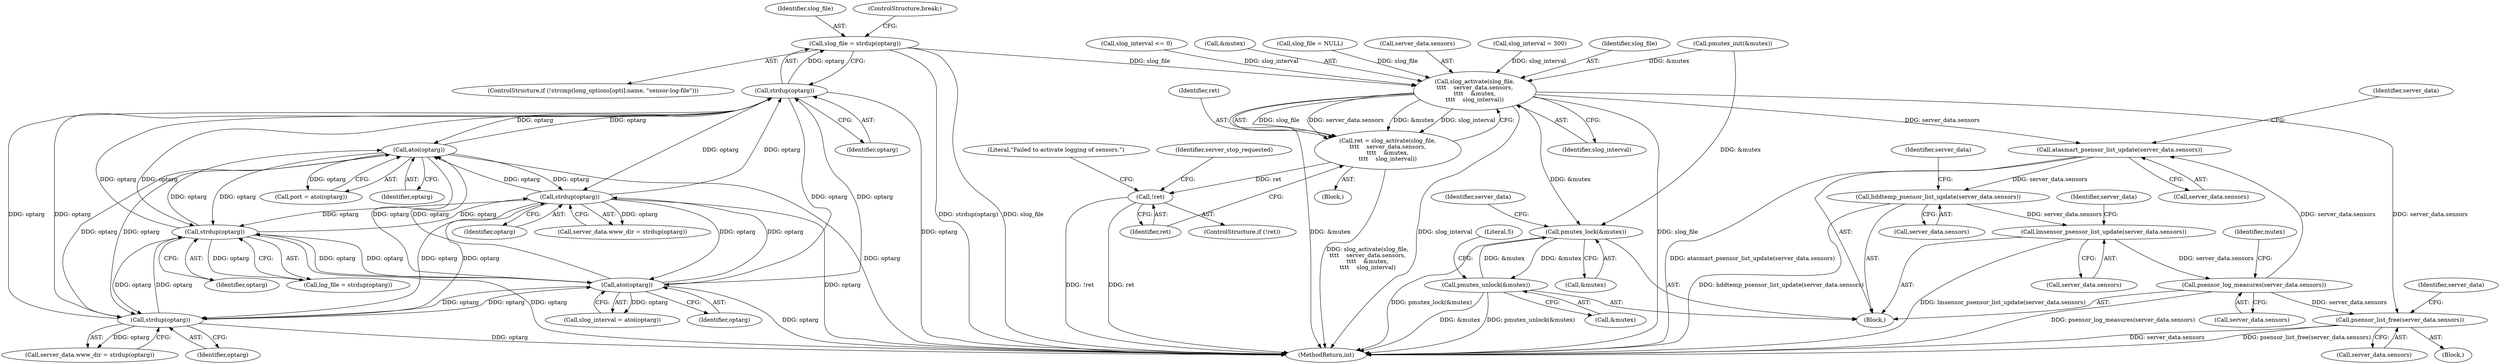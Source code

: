 digraph "1_wpitchoune_8b10426dcc0246c1712a99460dd470dcb1cc4d9c_0@API" {
"1000226" [label="(Call,slog_file = strdup(optarg))"];
"1000228" [label="(Call,strdup(optarg))"];
"1000186" [label="(Call,atoi(optarg))"];
"1000178" [label="(Call,strdup(optarg))"];
"1000213" [label="(Call,strdup(optarg))"];
"1000242" [label="(Call,atoi(optarg))"];
"1000201" [label="(Call,strdup(optarg))"];
"1000341" [label="(Call,slog_activate(slog_file,\n\t\t\t\t    server_data.sensors,\n\t\t\t\t    &mutex,\n\t\t\t\t    slog_interval))"];
"1000339" [label="(Call,ret = slog_activate(slog_file,\n\t\t\t\t    server_data.sensors,\n\t\t\t\t    &mutex,\n\t\t\t\t    slog_interval))"];
"1000350" [label="(Call,!ret)"];
"1000359" [label="(Call,pmutex_lock(&mutex))"];
"1000387" [label="(Call,pmutex_unlock(&mutex))"];
"1000371" [label="(Call,atasmart_psensor_list_update(server_data.sensors))"];
"1000375" [label="(Call,hddtemp_psensor_list_update(server_data.sensors))"];
"1000379" [label="(Call,lmsensor_psensor_list_update(server_data.sensors))"];
"1000383" [label="(Call,psensor_log_measures(server_data.sensors))"];
"1000395" [label="(Call,psensor_list_free(server_data.sensors))"];
"1000349" [label="(ControlStructure,if (!ret))"];
"1000372" [label="(Call,server_data.sensors)"];
"1000383" [label="(Call,psensor_log_measures(server_data.sensors))"];
"1000375" [label="(Call,hddtemp_psensor_list_update(server_data.sensors))"];
"1000358" [label="(Block,)"];
"1000240" [label="(Call,slog_interval = atoi(optarg))"];
"1000331" [label="(Block,)"];
"1000377" [label="(Identifier,server_data)"];
"1000388" [label="(Call,&mutex)"];
"1000174" [label="(Call,server_data.www_dir = strdup(optarg))"];
"1000354" [label="(Literal,\"Failed to activate logging of sensors.\")"];
"1000385" [label="(Identifier,server_data)"];
"1000187" [label="(Identifier,optarg)"];
"1000333" [label="(Call,slog_interval <= 0)"];
"1000381" [label="(Identifier,server_data)"];
"1000371" [label="(Call,atasmart_psensor_list_update(server_data.sensors))"];
"1000178" [label="(Call,strdup(optarg))"];
"1000389" [label="(Identifier,mutex)"];
"1000346" [label="(Call,&mutex)"];
"1000359" [label="(Call,pmutex_lock(&mutex))"];
"1000184" [label="(Call,port = atoi(optarg))"];
"1000401" [label="(Identifier,server_data)"];
"1000186" [label="(Call,atoi(optarg))"];
"1000142" [label="(Call,slog_file = NULL)"];
"1000343" [label="(Call,server_data.sensors)"];
"1000214" [label="(Identifier,optarg)"];
"1000340" [label="(Identifier,ret)"];
"1000379" [label="(Call,lmsensor_psensor_list_update(server_data.sensors))"];
"1000380" [label="(Call,server_data.sensors)"];
"1000348" [label="(Identifier,slog_interval)"];
"1000384" [label="(Call,server_data.sensors)"];
"1000387" [label="(Call,pmutex_unlock(&mutex))"];
"1000226" [label="(Call,slog_file = strdup(optarg))"];
"1000229" [label="(Identifier,optarg)"];
"1000228" [label="(Call,strdup(optarg))"];
"1000341" [label="(Call,slog_activate(slog_file,\n\t\t\t\t    server_data.sensors,\n\t\t\t\t    &mutex,\n\t\t\t\t    slog_interval))"];
"1000336" [label="(Call,slog_interval = 300)"];
"1000360" [label="(Call,&mutex)"];
"1000202" [label="(Identifier,optarg)"];
"1000217" [label="(ControlStructure,if (!strcmp(long_options[opti].name, \"sensor-log-file\")))"];
"1000350" [label="(Call,!ret)"];
"1000227" [label="(Identifier,slog_file)"];
"1000283" [label="(Call,pmutex_init(&mutex))"];
"1000211" [label="(Call,log_file = strdup(optarg))"];
"1000104" [label="(Block,)"];
"1000396" [label="(Call,server_data.sensors)"];
"1000395" [label="(Call,psensor_list_free(server_data.sensors))"];
"1000417" [label="(MethodReturn,int)"];
"1000342" [label="(Identifier,slog_file)"];
"1000243" [label="(Identifier,optarg)"];
"1000365" [label="(Identifier,server_data)"];
"1000201" [label="(Call,strdup(optarg))"];
"1000179" [label="(Identifier,optarg)"];
"1000357" [label="(Identifier,server_stop_requested)"];
"1000391" [label="(Literal,5)"];
"1000339" [label="(Call,ret = slog_activate(slog_file,\n\t\t\t\t    server_data.sensors,\n\t\t\t\t    &mutex,\n\t\t\t\t    slog_interval))"];
"1000242" [label="(Call,atoi(optarg))"];
"1000197" [label="(Call,server_data.www_dir = strdup(optarg))"];
"1000213" [label="(Call,strdup(optarg))"];
"1000244" [label="(ControlStructure,break;)"];
"1000376" [label="(Call,server_data.sensors)"];
"1000351" [label="(Identifier,ret)"];
"1000226" -> "1000217"  [label="AST: "];
"1000226" -> "1000228"  [label="CFG: "];
"1000227" -> "1000226"  [label="AST: "];
"1000228" -> "1000226"  [label="AST: "];
"1000244" -> "1000226"  [label="CFG: "];
"1000226" -> "1000417"  [label="DDG: slog_file"];
"1000226" -> "1000417"  [label="DDG: strdup(optarg)"];
"1000228" -> "1000226"  [label="DDG: optarg"];
"1000226" -> "1000341"  [label="DDG: slog_file"];
"1000228" -> "1000229"  [label="CFG: "];
"1000229" -> "1000228"  [label="AST: "];
"1000228" -> "1000417"  [label="DDG: optarg"];
"1000228" -> "1000178"  [label="DDG: optarg"];
"1000228" -> "1000186"  [label="DDG: optarg"];
"1000228" -> "1000201"  [label="DDG: optarg"];
"1000228" -> "1000213"  [label="DDG: optarg"];
"1000186" -> "1000228"  [label="DDG: optarg"];
"1000178" -> "1000228"  [label="DDG: optarg"];
"1000213" -> "1000228"  [label="DDG: optarg"];
"1000242" -> "1000228"  [label="DDG: optarg"];
"1000201" -> "1000228"  [label="DDG: optarg"];
"1000228" -> "1000242"  [label="DDG: optarg"];
"1000186" -> "1000184"  [label="AST: "];
"1000186" -> "1000187"  [label="CFG: "];
"1000187" -> "1000186"  [label="AST: "];
"1000184" -> "1000186"  [label="CFG: "];
"1000186" -> "1000417"  [label="DDG: optarg"];
"1000186" -> "1000178"  [label="DDG: optarg"];
"1000186" -> "1000184"  [label="DDG: optarg"];
"1000178" -> "1000186"  [label="DDG: optarg"];
"1000213" -> "1000186"  [label="DDG: optarg"];
"1000242" -> "1000186"  [label="DDG: optarg"];
"1000201" -> "1000186"  [label="DDG: optarg"];
"1000186" -> "1000201"  [label="DDG: optarg"];
"1000186" -> "1000213"  [label="DDG: optarg"];
"1000186" -> "1000242"  [label="DDG: optarg"];
"1000178" -> "1000174"  [label="AST: "];
"1000178" -> "1000179"  [label="CFG: "];
"1000179" -> "1000178"  [label="AST: "];
"1000174" -> "1000178"  [label="CFG: "];
"1000178" -> "1000417"  [label="DDG: optarg"];
"1000178" -> "1000174"  [label="DDG: optarg"];
"1000213" -> "1000178"  [label="DDG: optarg"];
"1000242" -> "1000178"  [label="DDG: optarg"];
"1000201" -> "1000178"  [label="DDG: optarg"];
"1000178" -> "1000201"  [label="DDG: optarg"];
"1000178" -> "1000213"  [label="DDG: optarg"];
"1000178" -> "1000242"  [label="DDG: optarg"];
"1000213" -> "1000211"  [label="AST: "];
"1000213" -> "1000214"  [label="CFG: "];
"1000214" -> "1000213"  [label="AST: "];
"1000211" -> "1000213"  [label="CFG: "];
"1000213" -> "1000417"  [label="DDG: optarg"];
"1000213" -> "1000201"  [label="DDG: optarg"];
"1000213" -> "1000211"  [label="DDG: optarg"];
"1000242" -> "1000213"  [label="DDG: optarg"];
"1000201" -> "1000213"  [label="DDG: optarg"];
"1000213" -> "1000242"  [label="DDG: optarg"];
"1000242" -> "1000240"  [label="AST: "];
"1000242" -> "1000243"  [label="CFG: "];
"1000243" -> "1000242"  [label="AST: "];
"1000240" -> "1000242"  [label="CFG: "];
"1000242" -> "1000417"  [label="DDG: optarg"];
"1000242" -> "1000201"  [label="DDG: optarg"];
"1000242" -> "1000240"  [label="DDG: optarg"];
"1000201" -> "1000242"  [label="DDG: optarg"];
"1000201" -> "1000197"  [label="AST: "];
"1000201" -> "1000202"  [label="CFG: "];
"1000202" -> "1000201"  [label="AST: "];
"1000197" -> "1000201"  [label="CFG: "];
"1000201" -> "1000417"  [label="DDG: optarg"];
"1000201" -> "1000197"  [label="DDG: optarg"];
"1000341" -> "1000339"  [label="AST: "];
"1000341" -> "1000348"  [label="CFG: "];
"1000342" -> "1000341"  [label="AST: "];
"1000343" -> "1000341"  [label="AST: "];
"1000346" -> "1000341"  [label="AST: "];
"1000348" -> "1000341"  [label="AST: "];
"1000339" -> "1000341"  [label="CFG: "];
"1000341" -> "1000417"  [label="DDG: slog_interval"];
"1000341" -> "1000417"  [label="DDG: slog_file"];
"1000341" -> "1000417"  [label="DDG: &mutex"];
"1000341" -> "1000339"  [label="DDG: slog_file"];
"1000341" -> "1000339"  [label="DDG: server_data.sensors"];
"1000341" -> "1000339"  [label="DDG: &mutex"];
"1000341" -> "1000339"  [label="DDG: slog_interval"];
"1000142" -> "1000341"  [label="DDG: slog_file"];
"1000283" -> "1000341"  [label="DDG: &mutex"];
"1000333" -> "1000341"  [label="DDG: slog_interval"];
"1000336" -> "1000341"  [label="DDG: slog_interval"];
"1000341" -> "1000359"  [label="DDG: &mutex"];
"1000341" -> "1000371"  [label="DDG: server_data.sensors"];
"1000341" -> "1000395"  [label="DDG: server_data.sensors"];
"1000339" -> "1000331"  [label="AST: "];
"1000340" -> "1000339"  [label="AST: "];
"1000351" -> "1000339"  [label="CFG: "];
"1000339" -> "1000417"  [label="DDG: slog_activate(slog_file,\n\t\t\t\t    server_data.sensors,\n\t\t\t\t    &mutex,\n\t\t\t\t    slog_interval)"];
"1000339" -> "1000350"  [label="DDG: ret"];
"1000350" -> "1000349"  [label="AST: "];
"1000350" -> "1000351"  [label="CFG: "];
"1000351" -> "1000350"  [label="AST: "];
"1000354" -> "1000350"  [label="CFG: "];
"1000357" -> "1000350"  [label="CFG: "];
"1000350" -> "1000417"  [label="DDG: ret"];
"1000350" -> "1000417"  [label="DDG: !ret"];
"1000359" -> "1000358"  [label="AST: "];
"1000359" -> "1000360"  [label="CFG: "];
"1000360" -> "1000359"  [label="AST: "];
"1000365" -> "1000359"  [label="CFG: "];
"1000359" -> "1000417"  [label="DDG: pmutex_lock(&mutex)"];
"1000283" -> "1000359"  [label="DDG: &mutex"];
"1000387" -> "1000359"  [label="DDG: &mutex"];
"1000359" -> "1000387"  [label="DDG: &mutex"];
"1000387" -> "1000358"  [label="AST: "];
"1000387" -> "1000388"  [label="CFG: "];
"1000388" -> "1000387"  [label="AST: "];
"1000391" -> "1000387"  [label="CFG: "];
"1000387" -> "1000417"  [label="DDG: &mutex"];
"1000387" -> "1000417"  [label="DDG: pmutex_unlock(&mutex)"];
"1000371" -> "1000358"  [label="AST: "];
"1000371" -> "1000372"  [label="CFG: "];
"1000372" -> "1000371"  [label="AST: "];
"1000377" -> "1000371"  [label="CFG: "];
"1000371" -> "1000417"  [label="DDG: atasmart_psensor_list_update(server_data.sensors)"];
"1000383" -> "1000371"  [label="DDG: server_data.sensors"];
"1000371" -> "1000375"  [label="DDG: server_data.sensors"];
"1000375" -> "1000358"  [label="AST: "];
"1000375" -> "1000376"  [label="CFG: "];
"1000376" -> "1000375"  [label="AST: "];
"1000381" -> "1000375"  [label="CFG: "];
"1000375" -> "1000417"  [label="DDG: hddtemp_psensor_list_update(server_data.sensors)"];
"1000375" -> "1000379"  [label="DDG: server_data.sensors"];
"1000379" -> "1000358"  [label="AST: "];
"1000379" -> "1000380"  [label="CFG: "];
"1000380" -> "1000379"  [label="AST: "];
"1000385" -> "1000379"  [label="CFG: "];
"1000379" -> "1000417"  [label="DDG: lmsensor_psensor_list_update(server_data.sensors)"];
"1000379" -> "1000383"  [label="DDG: server_data.sensors"];
"1000383" -> "1000358"  [label="AST: "];
"1000383" -> "1000384"  [label="CFG: "];
"1000384" -> "1000383"  [label="AST: "];
"1000389" -> "1000383"  [label="CFG: "];
"1000383" -> "1000417"  [label="DDG: psensor_log_measures(server_data.sensors)"];
"1000383" -> "1000395"  [label="DDG: server_data.sensors"];
"1000395" -> "1000104"  [label="AST: "];
"1000395" -> "1000396"  [label="CFG: "];
"1000396" -> "1000395"  [label="AST: "];
"1000401" -> "1000395"  [label="CFG: "];
"1000395" -> "1000417"  [label="DDG: server_data.sensors"];
"1000395" -> "1000417"  [label="DDG: psensor_list_free(server_data.sensors)"];
}
